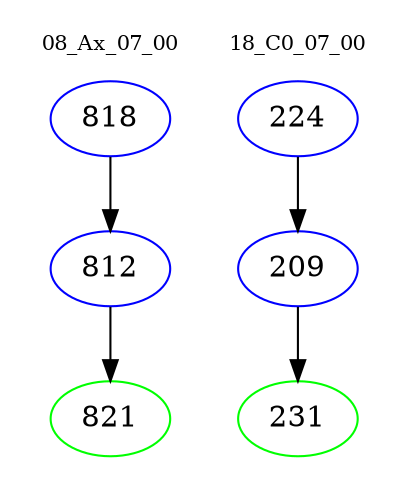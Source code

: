 digraph{
subgraph cluster_0 {
color = white
label = "08_Ax_07_00";
fontsize=10;
T0_818 [label="818", color="blue"]
T0_818 -> T0_812 [color="black"]
T0_812 [label="812", color="blue"]
T0_812 -> T0_821 [color="black"]
T0_821 [label="821", color="green"]
}
subgraph cluster_1 {
color = white
label = "18_C0_07_00";
fontsize=10;
T1_224 [label="224", color="blue"]
T1_224 -> T1_209 [color="black"]
T1_209 [label="209", color="blue"]
T1_209 -> T1_231 [color="black"]
T1_231 [label="231", color="green"]
}
}
